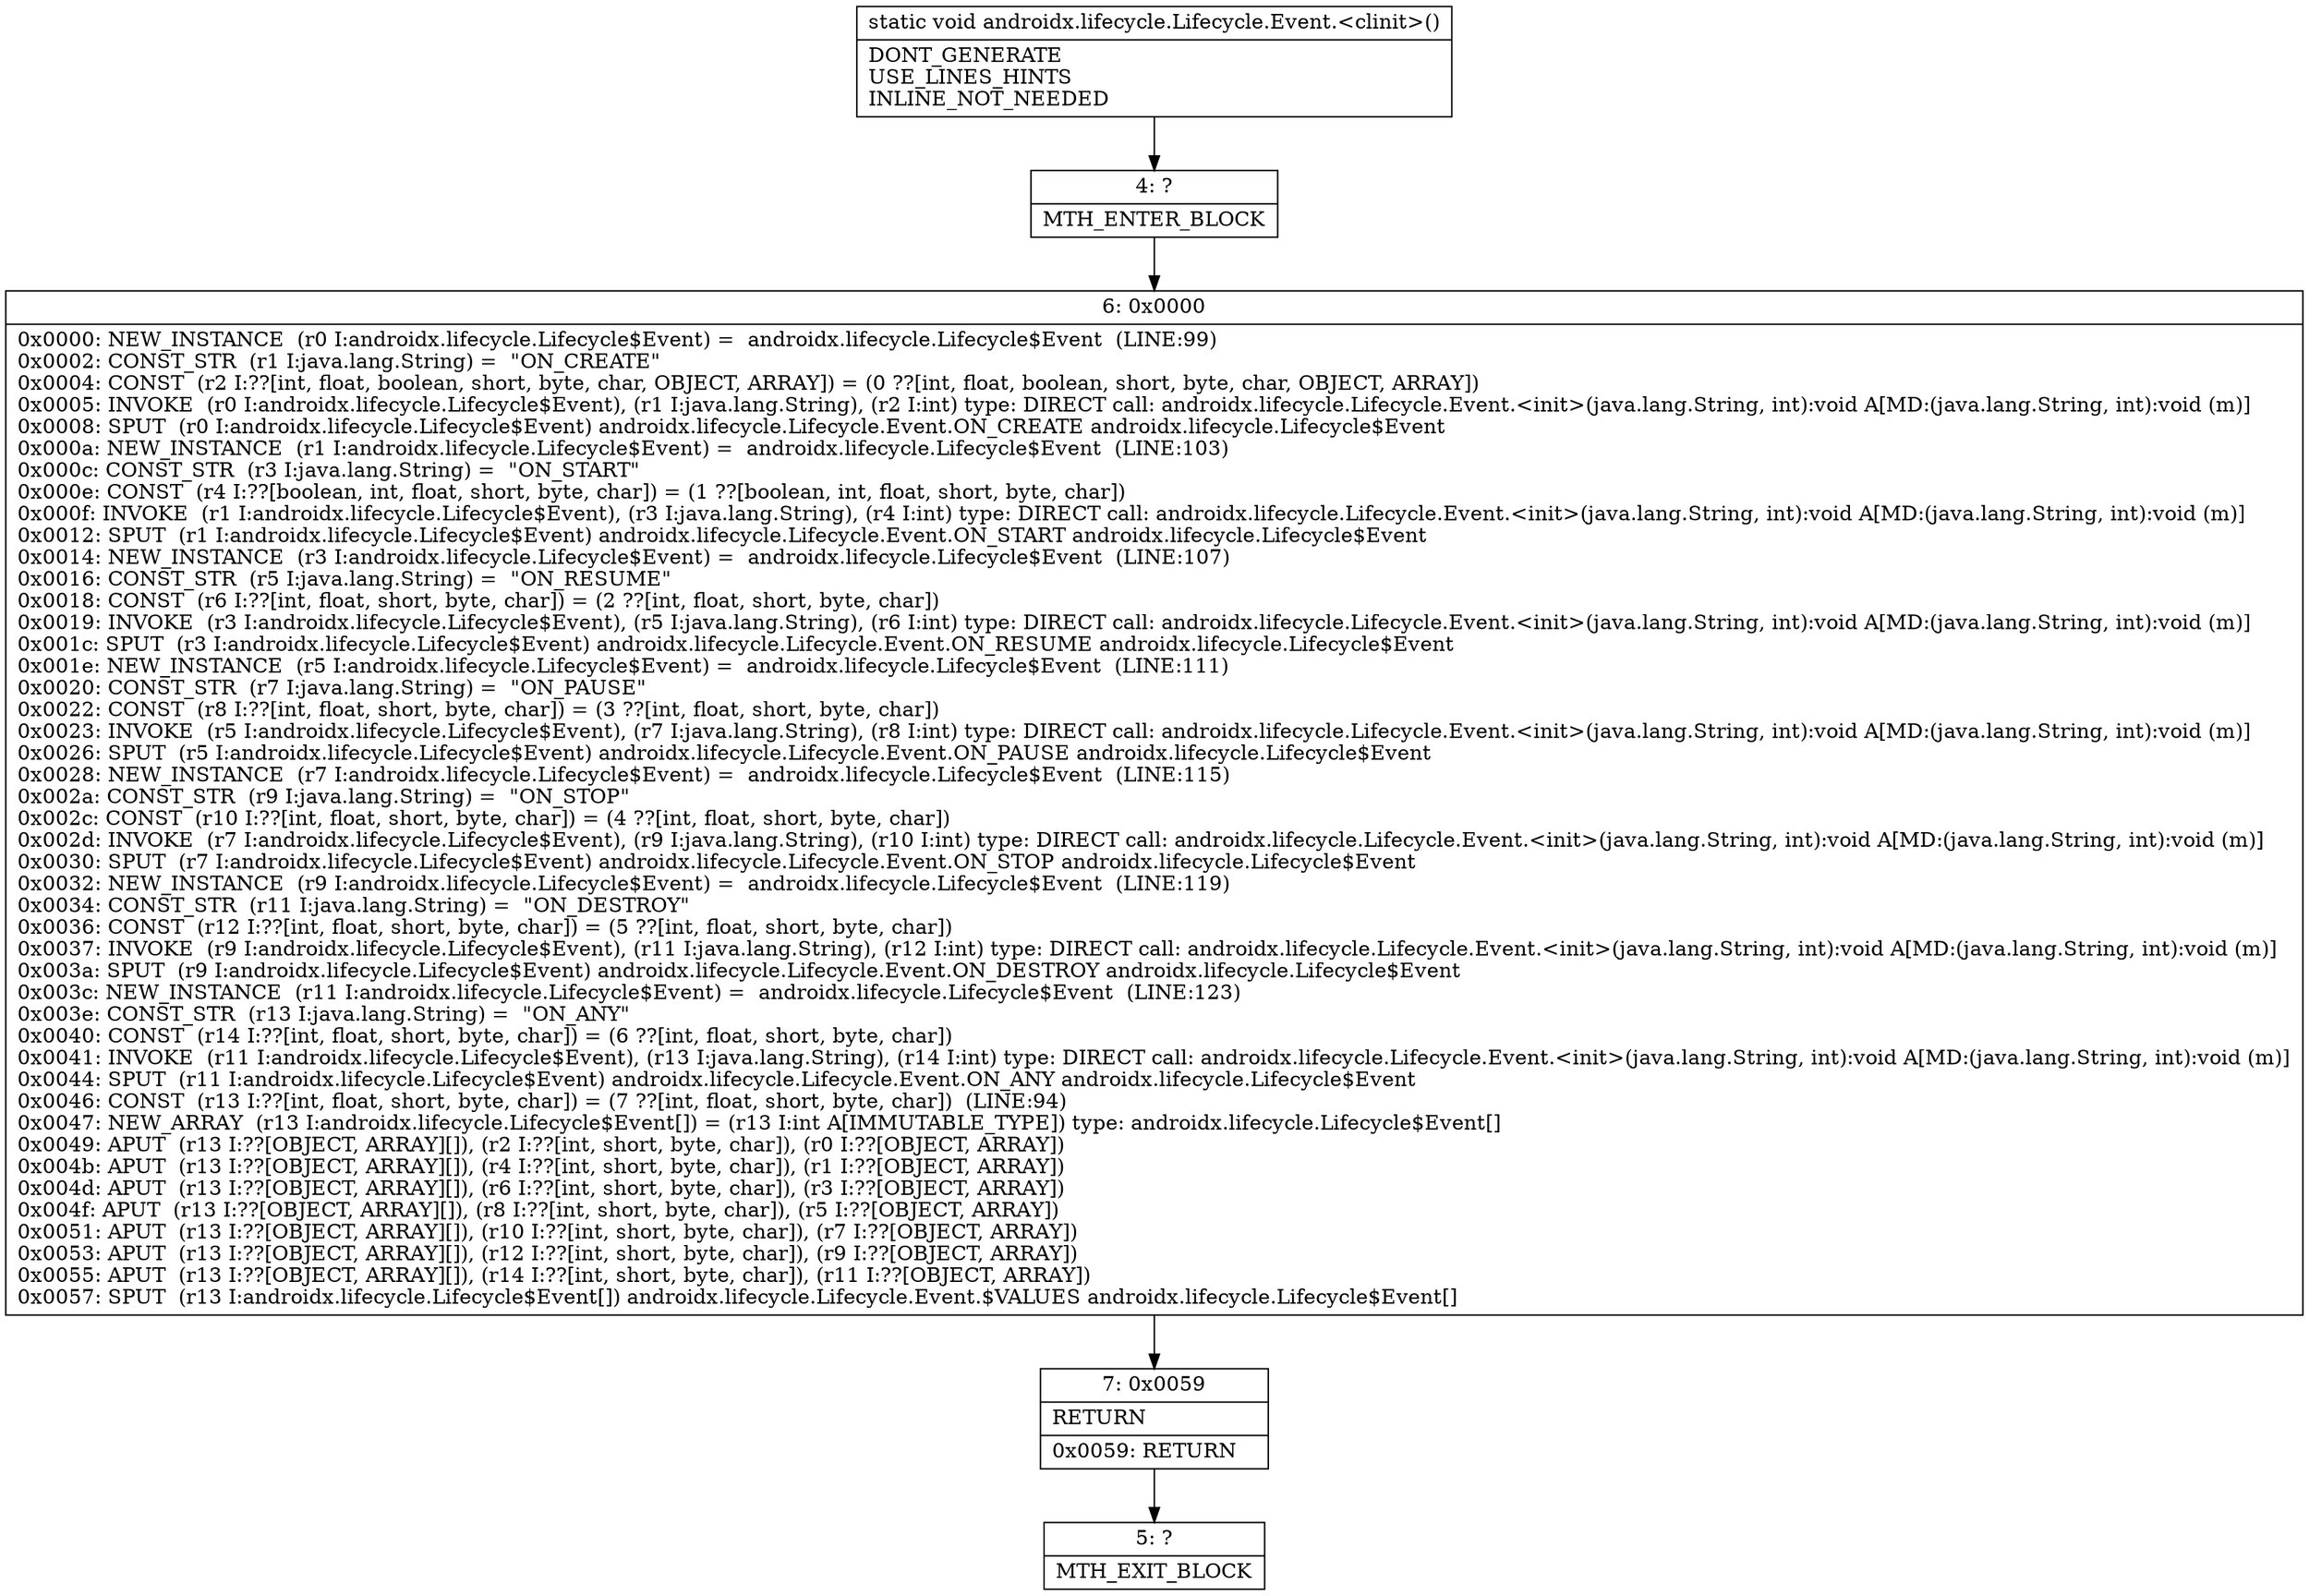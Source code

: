 digraph "CFG forandroidx.lifecycle.Lifecycle.Event.\<clinit\>()V" {
Node_4 [shape=record,label="{4\:\ ?|MTH_ENTER_BLOCK\l}"];
Node_6 [shape=record,label="{6\:\ 0x0000|0x0000: NEW_INSTANCE  (r0 I:androidx.lifecycle.Lifecycle$Event) =  androidx.lifecycle.Lifecycle$Event  (LINE:99)\l0x0002: CONST_STR  (r1 I:java.lang.String) =  \"ON_CREATE\" \l0x0004: CONST  (r2 I:??[int, float, boolean, short, byte, char, OBJECT, ARRAY]) = (0 ??[int, float, boolean, short, byte, char, OBJECT, ARRAY]) \l0x0005: INVOKE  (r0 I:androidx.lifecycle.Lifecycle$Event), (r1 I:java.lang.String), (r2 I:int) type: DIRECT call: androidx.lifecycle.Lifecycle.Event.\<init\>(java.lang.String, int):void A[MD:(java.lang.String, int):void (m)]\l0x0008: SPUT  (r0 I:androidx.lifecycle.Lifecycle$Event) androidx.lifecycle.Lifecycle.Event.ON_CREATE androidx.lifecycle.Lifecycle$Event \l0x000a: NEW_INSTANCE  (r1 I:androidx.lifecycle.Lifecycle$Event) =  androidx.lifecycle.Lifecycle$Event  (LINE:103)\l0x000c: CONST_STR  (r3 I:java.lang.String) =  \"ON_START\" \l0x000e: CONST  (r4 I:??[boolean, int, float, short, byte, char]) = (1 ??[boolean, int, float, short, byte, char]) \l0x000f: INVOKE  (r1 I:androidx.lifecycle.Lifecycle$Event), (r3 I:java.lang.String), (r4 I:int) type: DIRECT call: androidx.lifecycle.Lifecycle.Event.\<init\>(java.lang.String, int):void A[MD:(java.lang.String, int):void (m)]\l0x0012: SPUT  (r1 I:androidx.lifecycle.Lifecycle$Event) androidx.lifecycle.Lifecycle.Event.ON_START androidx.lifecycle.Lifecycle$Event \l0x0014: NEW_INSTANCE  (r3 I:androidx.lifecycle.Lifecycle$Event) =  androidx.lifecycle.Lifecycle$Event  (LINE:107)\l0x0016: CONST_STR  (r5 I:java.lang.String) =  \"ON_RESUME\" \l0x0018: CONST  (r6 I:??[int, float, short, byte, char]) = (2 ??[int, float, short, byte, char]) \l0x0019: INVOKE  (r3 I:androidx.lifecycle.Lifecycle$Event), (r5 I:java.lang.String), (r6 I:int) type: DIRECT call: androidx.lifecycle.Lifecycle.Event.\<init\>(java.lang.String, int):void A[MD:(java.lang.String, int):void (m)]\l0x001c: SPUT  (r3 I:androidx.lifecycle.Lifecycle$Event) androidx.lifecycle.Lifecycle.Event.ON_RESUME androidx.lifecycle.Lifecycle$Event \l0x001e: NEW_INSTANCE  (r5 I:androidx.lifecycle.Lifecycle$Event) =  androidx.lifecycle.Lifecycle$Event  (LINE:111)\l0x0020: CONST_STR  (r7 I:java.lang.String) =  \"ON_PAUSE\" \l0x0022: CONST  (r8 I:??[int, float, short, byte, char]) = (3 ??[int, float, short, byte, char]) \l0x0023: INVOKE  (r5 I:androidx.lifecycle.Lifecycle$Event), (r7 I:java.lang.String), (r8 I:int) type: DIRECT call: androidx.lifecycle.Lifecycle.Event.\<init\>(java.lang.String, int):void A[MD:(java.lang.String, int):void (m)]\l0x0026: SPUT  (r5 I:androidx.lifecycle.Lifecycle$Event) androidx.lifecycle.Lifecycle.Event.ON_PAUSE androidx.lifecycle.Lifecycle$Event \l0x0028: NEW_INSTANCE  (r7 I:androidx.lifecycle.Lifecycle$Event) =  androidx.lifecycle.Lifecycle$Event  (LINE:115)\l0x002a: CONST_STR  (r9 I:java.lang.String) =  \"ON_STOP\" \l0x002c: CONST  (r10 I:??[int, float, short, byte, char]) = (4 ??[int, float, short, byte, char]) \l0x002d: INVOKE  (r7 I:androidx.lifecycle.Lifecycle$Event), (r9 I:java.lang.String), (r10 I:int) type: DIRECT call: androidx.lifecycle.Lifecycle.Event.\<init\>(java.lang.String, int):void A[MD:(java.lang.String, int):void (m)]\l0x0030: SPUT  (r7 I:androidx.lifecycle.Lifecycle$Event) androidx.lifecycle.Lifecycle.Event.ON_STOP androidx.lifecycle.Lifecycle$Event \l0x0032: NEW_INSTANCE  (r9 I:androidx.lifecycle.Lifecycle$Event) =  androidx.lifecycle.Lifecycle$Event  (LINE:119)\l0x0034: CONST_STR  (r11 I:java.lang.String) =  \"ON_DESTROY\" \l0x0036: CONST  (r12 I:??[int, float, short, byte, char]) = (5 ??[int, float, short, byte, char]) \l0x0037: INVOKE  (r9 I:androidx.lifecycle.Lifecycle$Event), (r11 I:java.lang.String), (r12 I:int) type: DIRECT call: androidx.lifecycle.Lifecycle.Event.\<init\>(java.lang.String, int):void A[MD:(java.lang.String, int):void (m)]\l0x003a: SPUT  (r9 I:androidx.lifecycle.Lifecycle$Event) androidx.lifecycle.Lifecycle.Event.ON_DESTROY androidx.lifecycle.Lifecycle$Event \l0x003c: NEW_INSTANCE  (r11 I:androidx.lifecycle.Lifecycle$Event) =  androidx.lifecycle.Lifecycle$Event  (LINE:123)\l0x003e: CONST_STR  (r13 I:java.lang.String) =  \"ON_ANY\" \l0x0040: CONST  (r14 I:??[int, float, short, byte, char]) = (6 ??[int, float, short, byte, char]) \l0x0041: INVOKE  (r11 I:androidx.lifecycle.Lifecycle$Event), (r13 I:java.lang.String), (r14 I:int) type: DIRECT call: androidx.lifecycle.Lifecycle.Event.\<init\>(java.lang.String, int):void A[MD:(java.lang.String, int):void (m)]\l0x0044: SPUT  (r11 I:androidx.lifecycle.Lifecycle$Event) androidx.lifecycle.Lifecycle.Event.ON_ANY androidx.lifecycle.Lifecycle$Event \l0x0046: CONST  (r13 I:??[int, float, short, byte, char]) = (7 ??[int, float, short, byte, char])  (LINE:94)\l0x0047: NEW_ARRAY  (r13 I:androidx.lifecycle.Lifecycle$Event[]) = (r13 I:int A[IMMUTABLE_TYPE]) type: androidx.lifecycle.Lifecycle$Event[] \l0x0049: APUT  (r13 I:??[OBJECT, ARRAY][]), (r2 I:??[int, short, byte, char]), (r0 I:??[OBJECT, ARRAY]) \l0x004b: APUT  (r13 I:??[OBJECT, ARRAY][]), (r4 I:??[int, short, byte, char]), (r1 I:??[OBJECT, ARRAY]) \l0x004d: APUT  (r13 I:??[OBJECT, ARRAY][]), (r6 I:??[int, short, byte, char]), (r3 I:??[OBJECT, ARRAY]) \l0x004f: APUT  (r13 I:??[OBJECT, ARRAY][]), (r8 I:??[int, short, byte, char]), (r5 I:??[OBJECT, ARRAY]) \l0x0051: APUT  (r13 I:??[OBJECT, ARRAY][]), (r10 I:??[int, short, byte, char]), (r7 I:??[OBJECT, ARRAY]) \l0x0053: APUT  (r13 I:??[OBJECT, ARRAY][]), (r12 I:??[int, short, byte, char]), (r9 I:??[OBJECT, ARRAY]) \l0x0055: APUT  (r13 I:??[OBJECT, ARRAY][]), (r14 I:??[int, short, byte, char]), (r11 I:??[OBJECT, ARRAY]) \l0x0057: SPUT  (r13 I:androidx.lifecycle.Lifecycle$Event[]) androidx.lifecycle.Lifecycle.Event.$VALUES androidx.lifecycle.Lifecycle$Event[] \l}"];
Node_7 [shape=record,label="{7\:\ 0x0059|RETURN\l|0x0059: RETURN   \l}"];
Node_5 [shape=record,label="{5\:\ ?|MTH_EXIT_BLOCK\l}"];
MethodNode[shape=record,label="{static void androidx.lifecycle.Lifecycle.Event.\<clinit\>()  | DONT_GENERATE\lUSE_LINES_HINTS\lINLINE_NOT_NEEDED\l}"];
MethodNode -> Node_4;Node_4 -> Node_6;
Node_6 -> Node_7;
Node_7 -> Node_5;
}

